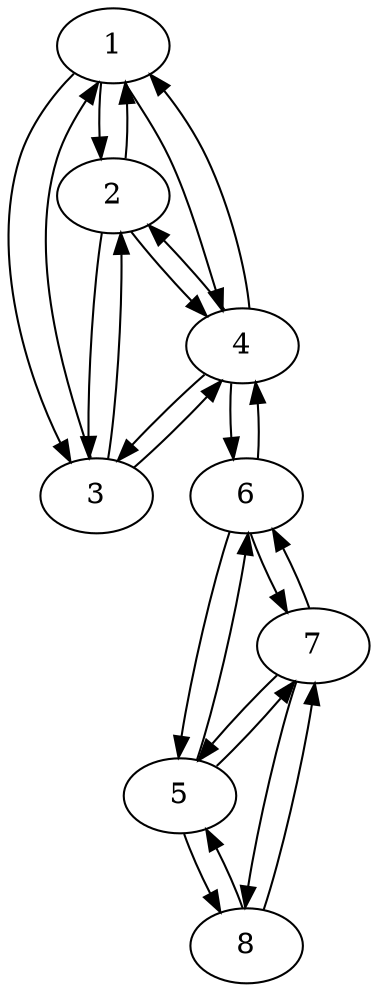 digraph G {
overlap=scalexy;
1;
2;
3;
4;
5;
6;
7;
8;

1 -> 2;
1 -> 3;
1 -> 4;
2 -> 1;
2 -> 3;
2 -> 4;
3 -> 1;
3 -> 2;
3 -> 4;
4 -> 1;
4 -> 2;
4 -> 3;
4 -> 6;
5 -> 6;
5 -> 7;
5 -> 8;
6 -> 4;
6 -> 5;
6 -> 7;
7 -> 5;
7 -> 6;
7 -> 8;
8 -> 5;
8 -> 7;
}
